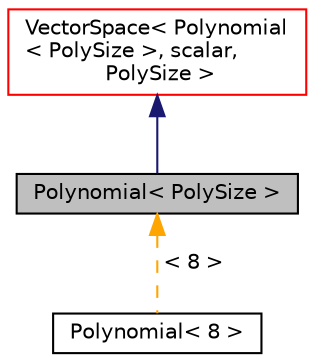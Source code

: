 digraph "Polynomial&lt; PolySize &gt;"
{
  bgcolor="transparent";
  edge [fontname="Helvetica",fontsize="10",labelfontname="Helvetica",labelfontsize="10"];
  node [fontname="Helvetica",fontsize="10",shape=record];
  Node1 [label="Polynomial\< PolySize \>",height=0.2,width=0.4,color="black", fillcolor="grey75", style="filled", fontcolor="black"];
  Node2 -> Node1 [dir="back",color="midnightblue",fontsize="10",style="solid",fontname="Helvetica"];
  Node2 [label="VectorSpace\< Polynomial\l\< PolySize \>, scalar,\l PolySize \>",height=0.2,width=0.4,color="red",URL="$a02793.html"];
  Node1 -> Node3 [dir="back",color="orange",fontsize="10",style="dashed",label=" \< 8 \>" ,fontname="Helvetica"];
  Node3 [label="Polynomial\< 8 \>",height=0.2,width=0.4,color="black",URL="$a01930.html"];
}

